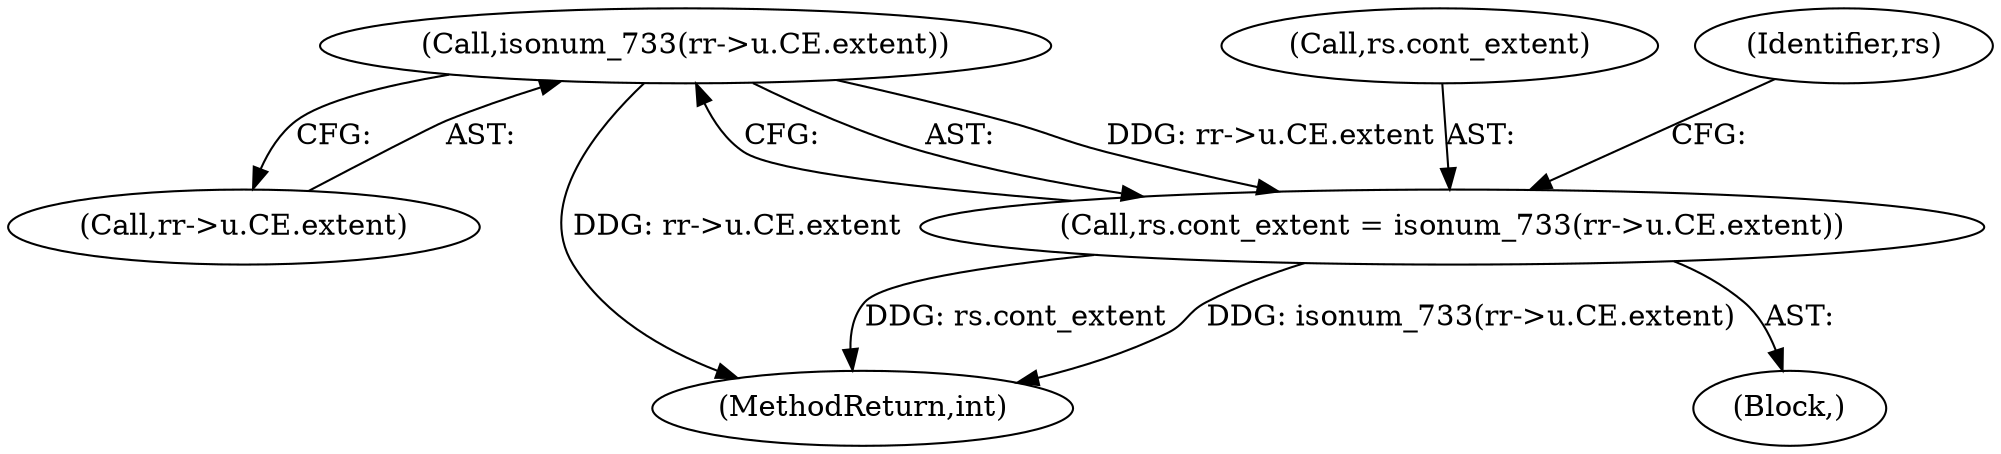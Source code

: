 digraph "0_linux_99d825822eade8d827a1817357cbf3f889a552d6@pointer" {
"1000234" [label="(Call,isonum_733(rr->u.CE.extent))"];
"1000230" [label="(Call,rs.cont_extent = isonum_733(rr->u.CE.extent))"];
"1000234" [label="(Call,isonum_733(rr->u.CE.extent))"];
"1000231" [label="(Call,rs.cont_extent)"];
"1000207" [label="(Block,)"];
"1000230" [label="(Call,rs.cont_extent = isonum_733(rr->u.CE.extent))"];
"1000235" [label="(Call,rr->u.CE.extent)"];
"1000385" [label="(MethodReturn,int)"];
"1000244" [label="(Identifier,rs)"];
"1000234" -> "1000230"  [label="AST: "];
"1000234" -> "1000235"  [label="CFG: "];
"1000235" -> "1000234"  [label="AST: "];
"1000230" -> "1000234"  [label="CFG: "];
"1000234" -> "1000385"  [label="DDG: rr->u.CE.extent"];
"1000234" -> "1000230"  [label="DDG: rr->u.CE.extent"];
"1000230" -> "1000207"  [label="AST: "];
"1000231" -> "1000230"  [label="AST: "];
"1000244" -> "1000230"  [label="CFG: "];
"1000230" -> "1000385"  [label="DDG: rs.cont_extent"];
"1000230" -> "1000385"  [label="DDG: isonum_733(rr->u.CE.extent)"];
}
